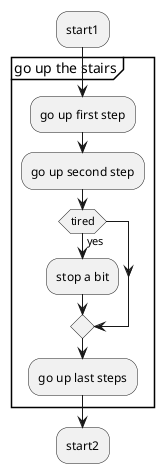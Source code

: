 {
  "sha1": "i4idkmkn49mrnwqzde60ao4xk8xcdtb",
  "insertion": {
    "when": "2024-06-03T18:59:30.303Z",
    "user": "plantuml@gmail.com"
  }
}
@startuml
:start1;
partition "go up the stairs" {
 :go up first step;
 :go up second step;
 if (tired) then(yes)
   :stop a bit;
 endif
 :go up last steps;
}
:start2;
@enduml
